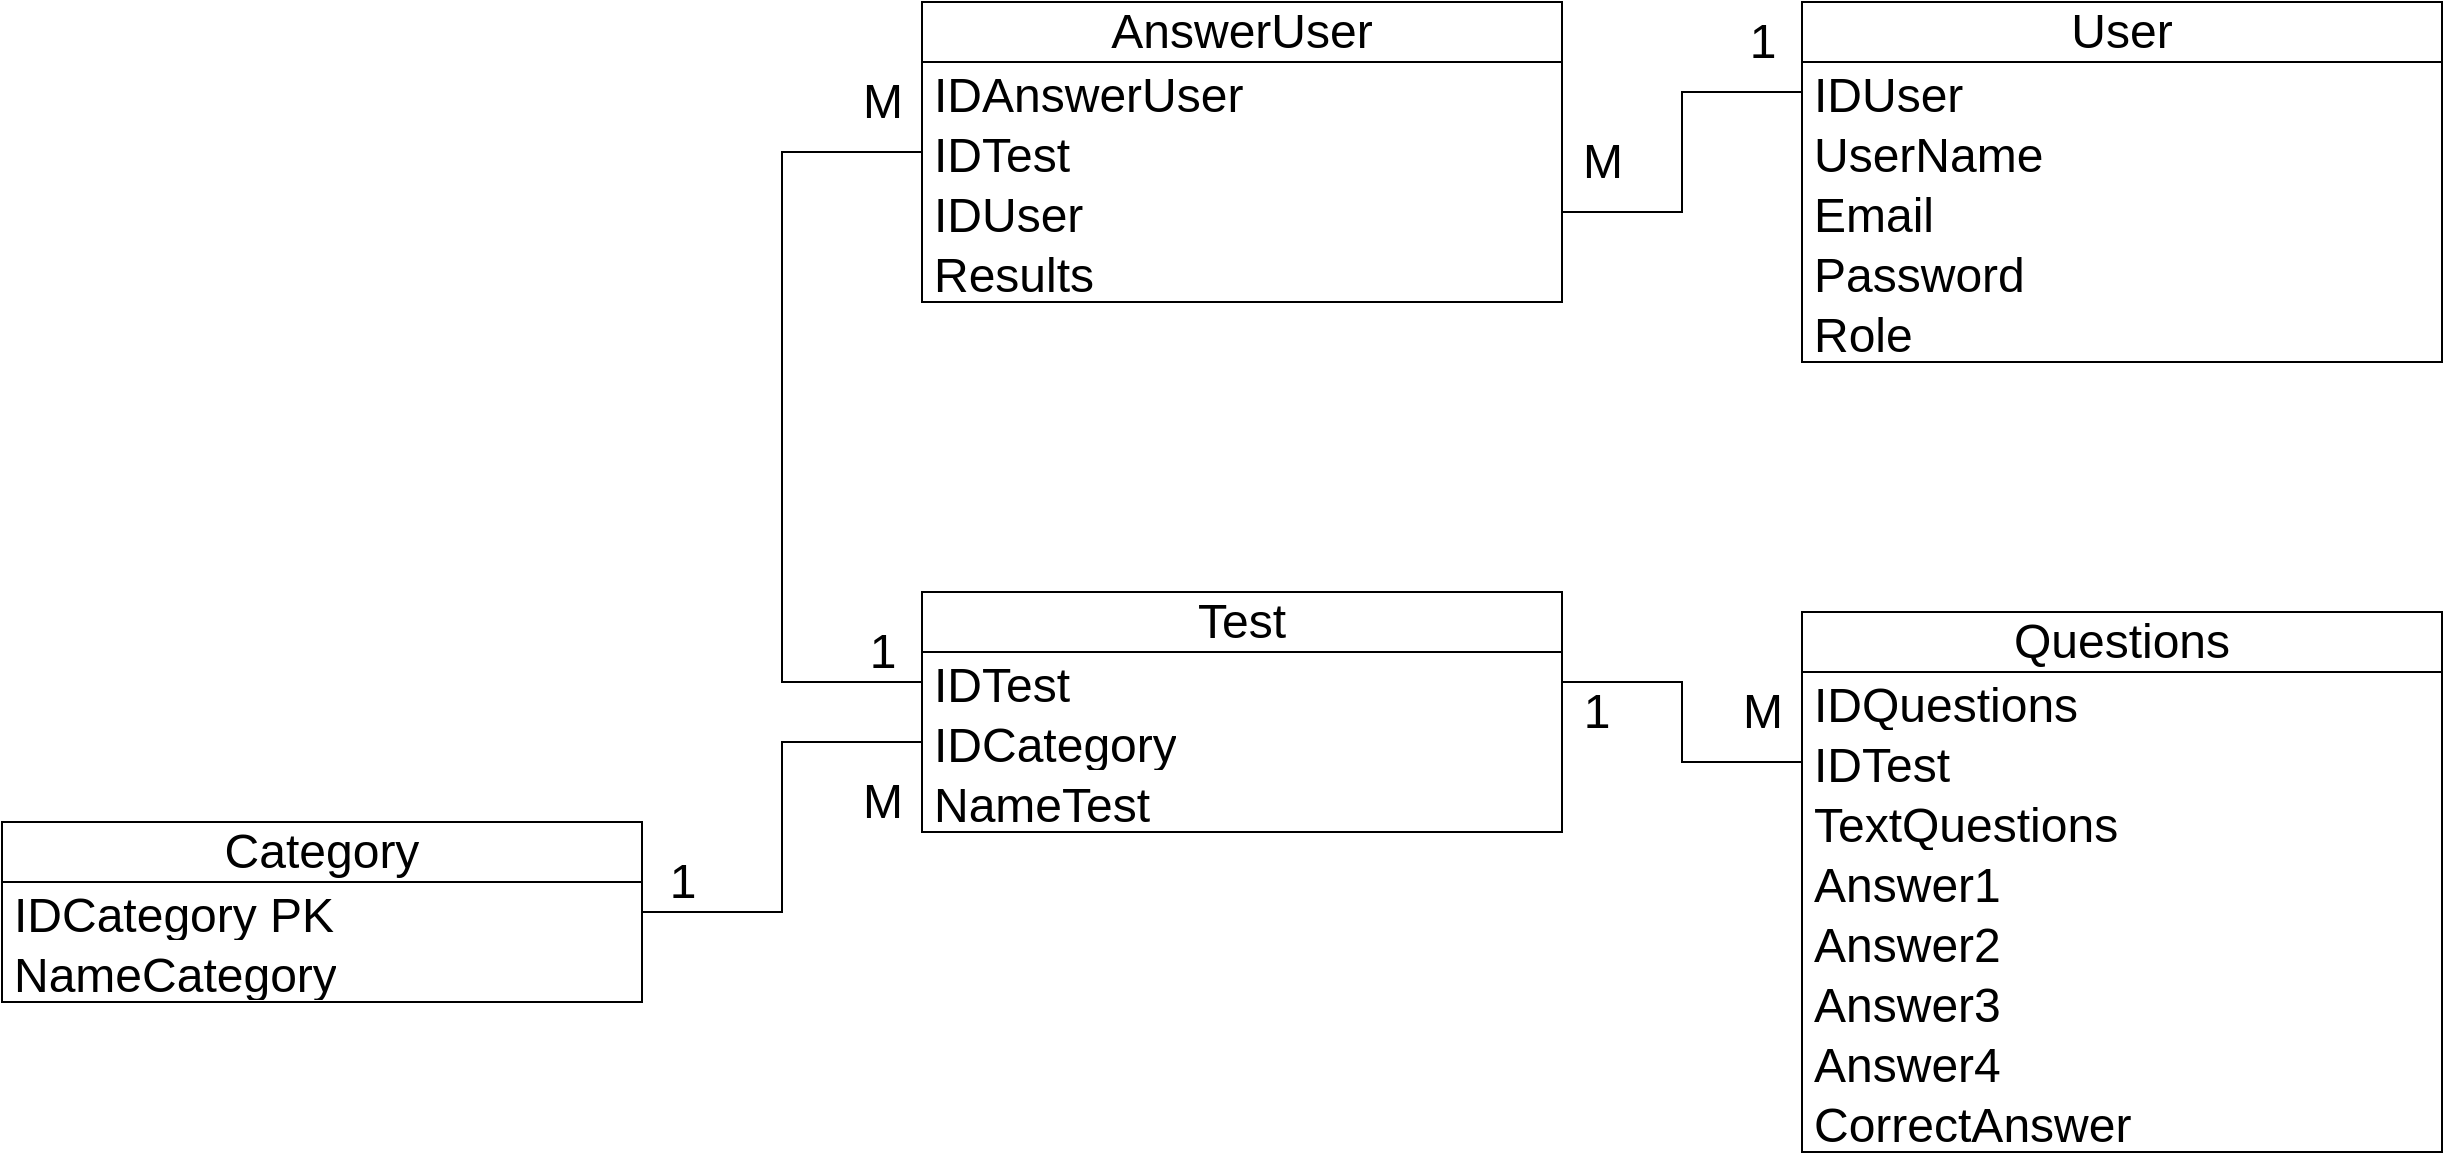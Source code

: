 <mxfile version="24.2.2" type="device">
  <diagram name="Страница — 1" id="2TLT3igspG504nfA_U7a">
    <mxGraphModel dx="1980" dy="1133" grid="1" gridSize="10" guides="1" tooltips="1" connect="1" arrows="1" fold="1" page="1" pageScale="1" pageWidth="1654" pageHeight="1169" math="0" shadow="0">
      <root>
        <mxCell id="0" />
        <mxCell id="1" parent="0" />
        <mxCell id="eT9AR6fg4jU8tuF0yp7n-3" value="&lt;span style=&quot;font-family: Arial, Helvetica, &amp;quot;Arial Unicode MS&amp;quot;, sans-serif; font-size: 24px; text-align: start; white-space-collapse: preserve; background-color: rgba(255, 255, 255, 0.05);&quot;&gt;Сategory&lt;/span&gt;" style="swimlane;fontStyle=0;childLayout=stackLayout;horizontal=1;startSize=30;horizontalStack=0;resizeParent=1;resizeParentMax=0;resizeLast=0;collapsible=1;marginBottom=0;whiteSpace=wrap;html=1;fontSize=24;" vertex="1" parent="1">
          <mxGeometry x="50" y="420" width="320" height="90" as="geometry">
            <mxRectangle x="330" y="465" width="140" height="40" as="alternateBounds" />
          </mxGeometry>
        </mxCell>
        <mxCell id="eT9AR6fg4jU8tuF0yp7n-4" value="&lt;span style=&quot;font-family: Arial, Helvetica, &amp;quot;Arial Unicode MS&amp;quot;, sans-serif; font-size: 24px; white-space-collapse: preserve; background-color: rgba(255, 255, 255, 0.05);&quot;&gt;IDСategory PK  &lt;/span&gt;" style="text;strokeColor=none;fillColor=none;align=left;verticalAlign=middle;spacingLeft=4;spacingRight=4;overflow=hidden;points=[[0,0.5],[1,0.5]];portConstraint=eastwest;rotatable=0;whiteSpace=wrap;html=1;fontSize=24;" vertex="1" parent="eT9AR6fg4jU8tuF0yp7n-3">
          <mxGeometry y="30" width="320" height="30" as="geometry" />
        </mxCell>
        <mxCell id="eT9AR6fg4jU8tuF0yp7n-5" value="&lt;span style=&quot;font-family: Arial, Helvetica, &amp;quot;Arial Unicode MS&amp;quot;, sans-serif; font-size: 24px; white-space-collapse: preserve; background-color: rgba(255, 255, 255, 0.05);&quot;&gt;NameСategory&lt;/span&gt;" style="text;strokeColor=none;fillColor=none;align=left;verticalAlign=middle;spacingLeft=4;spacingRight=4;overflow=hidden;points=[[0,0.5],[1,0.5]];portConstraint=eastwest;rotatable=0;whiteSpace=wrap;html=1;fontSize=24;" vertex="1" parent="eT9AR6fg4jU8tuF0yp7n-3">
          <mxGeometry y="60" width="320" height="30" as="geometry" />
        </mxCell>
        <mxCell id="eT9AR6fg4jU8tuF0yp7n-7" value="Test" style="swimlane;fontStyle=0;childLayout=stackLayout;horizontal=1;startSize=30;horizontalStack=0;resizeParent=1;resizeParentMax=0;resizeLast=0;collapsible=1;marginBottom=0;whiteSpace=wrap;html=1;fontSize=24;" vertex="1" parent="1">
          <mxGeometry x="510" y="305" width="320" height="120" as="geometry" />
        </mxCell>
        <mxCell id="eT9AR6fg4jU8tuF0yp7n-8" value="&lt;font style=&quot;font-size: 24px;&quot;&gt;ID&lt;span style=&quot;text-align: center; font-size: 24px;&quot;&gt;Test&lt;/span&gt;&lt;/font&gt;" style="text;strokeColor=none;fillColor=none;align=left;verticalAlign=middle;spacingLeft=4;spacingRight=4;overflow=hidden;points=[[0,0.5],[1,0.5]];portConstraint=eastwest;rotatable=0;whiteSpace=wrap;html=1;fontSize=24;" vertex="1" parent="eT9AR6fg4jU8tuF0yp7n-7">
          <mxGeometry y="30" width="320" height="30" as="geometry" />
        </mxCell>
        <mxCell id="eT9AR6fg4jU8tuF0yp7n-11" value="&lt;span style=&quot;font-family: Arial, Helvetica, &amp;quot;Arial Unicode MS&amp;quot;, sans-serif; font-size: 24px; white-space-collapse: preserve; background-color: rgba(255, 255, 255, 0.05);&quot;&gt;IDСategory&lt;/span&gt;" style="text;strokeColor=none;fillColor=none;align=left;verticalAlign=middle;spacingLeft=4;spacingRight=4;overflow=hidden;points=[[0,0.5],[1,0.5]];portConstraint=eastwest;rotatable=0;whiteSpace=wrap;html=1;fontSize=24;" vertex="1" parent="eT9AR6fg4jU8tuF0yp7n-7">
          <mxGeometry y="60" width="320" height="30" as="geometry" />
        </mxCell>
        <mxCell id="eT9AR6fg4jU8tuF0yp7n-10" value="&lt;span style=&quot;font-family: Arial, Helvetica, &amp;quot;Arial Unicode MS&amp;quot;, sans-serif; font-size: 24px; white-space-collapse: preserve; background-color: rgba(255, 255, 255, 0.05);&quot;&gt;NameTest&lt;/span&gt;" style="text;strokeColor=none;fillColor=none;align=left;verticalAlign=middle;spacingLeft=4;spacingRight=4;overflow=hidden;points=[[0,0.5],[1,0.5]];portConstraint=eastwest;rotatable=0;whiteSpace=wrap;html=1;fontSize=24;" vertex="1" parent="eT9AR6fg4jU8tuF0yp7n-7">
          <mxGeometry y="90" width="320" height="30" as="geometry" />
        </mxCell>
        <mxCell id="eT9AR6fg4jU8tuF0yp7n-12" value="&lt;span style=&quot;font-family: Arial, Helvetica, &amp;quot;Arial Unicode MS&amp;quot;, sans-serif; font-size: 24px; text-align: start; white-space-collapse: preserve; background-color: rgba(255, 255, 255, 0.05);&quot;&gt;Questions&lt;/span&gt;" style="swimlane;fontStyle=0;childLayout=stackLayout;horizontal=1;startSize=30;horizontalStack=0;resizeParent=1;resizeParentMax=0;resizeLast=0;collapsible=1;marginBottom=0;whiteSpace=wrap;html=1;fontSize=24;" vertex="1" parent="1">
          <mxGeometry x="950" y="315" width="320" height="270" as="geometry" />
        </mxCell>
        <mxCell id="eT9AR6fg4jU8tuF0yp7n-14" value="ID&lt;span style=&quot;font-family: Arial, Helvetica, &amp;quot;Arial Unicode MS&amp;quot;, sans-serif; font-size: 24px; white-space-collapse: preserve; background-color: rgba(255, 255, 255, 0.05);&quot;&gt;Questions&lt;/span&gt;" style="text;strokeColor=none;fillColor=none;align=left;verticalAlign=middle;spacingLeft=4;spacingRight=4;overflow=hidden;points=[[0,0.5],[1,0.5]];portConstraint=eastwest;rotatable=0;whiteSpace=wrap;html=1;fontSize=24;" vertex="1" parent="eT9AR6fg4jU8tuF0yp7n-12">
          <mxGeometry y="30" width="320" height="30" as="geometry" />
        </mxCell>
        <mxCell id="eT9AR6fg4jU8tuF0yp7n-15" value="&lt;span style=&quot;font-size: 24px;&quot;&gt;ID&lt;/span&gt;&lt;span style=&quot;border-color: var(--border-color); font-size: 24px; text-align: center;&quot;&gt;Test&lt;/span&gt;" style="text;strokeColor=none;fillColor=none;align=left;verticalAlign=middle;spacingLeft=4;spacingRight=4;overflow=hidden;points=[[0,0.5],[1,0.5]];portConstraint=eastwest;rotatable=0;whiteSpace=wrap;html=1;fontSize=24;" vertex="1" parent="eT9AR6fg4jU8tuF0yp7n-12">
          <mxGeometry y="60" width="320" height="30" as="geometry" />
        </mxCell>
        <mxCell id="eT9AR6fg4jU8tuF0yp7n-19" value="Text&lt;span style=&quot;font-family: Arial, Helvetica, &amp;quot;Arial Unicode MS&amp;quot;, sans-serif; font-size: 24px; white-space-collapse: preserve; background-color: rgba(255, 255, 255, 0.05);&quot;&gt;Questions&lt;/span&gt;" style="text;strokeColor=none;fillColor=none;align=left;verticalAlign=middle;spacingLeft=4;spacingRight=4;overflow=hidden;points=[[0,0.5],[1,0.5]];portConstraint=eastwest;rotatable=0;whiteSpace=wrap;html=1;fontSize=24;" vertex="1" parent="eT9AR6fg4jU8tuF0yp7n-12">
          <mxGeometry y="90" width="320" height="30" as="geometry" />
        </mxCell>
        <mxCell id="eT9AR6fg4jU8tuF0yp7n-18" value="&lt;span style=&quot;font-family: Arial, Helvetica, &amp;quot;Arial Unicode MS&amp;quot;, sans-serif; font-size: 24px; white-space-collapse: preserve; background-color: rgba(255, 255, 255, 0.05);&quot;&gt;Answer1&lt;/span&gt;" style="text;strokeColor=none;fillColor=none;align=left;verticalAlign=middle;spacingLeft=4;spacingRight=4;overflow=hidden;points=[[0,0.5],[1,0.5]];portConstraint=eastwest;rotatable=0;whiteSpace=wrap;html=1;fontSize=24;" vertex="1" parent="eT9AR6fg4jU8tuF0yp7n-12">
          <mxGeometry y="120" width="320" height="30" as="geometry" />
        </mxCell>
        <mxCell id="eT9AR6fg4jU8tuF0yp7n-17" value="&lt;span style=&quot;font-family: Arial, Helvetica, &amp;quot;Arial Unicode MS&amp;quot;, sans-serif; font-size: 24px; white-space-collapse: preserve; background-color: rgba(255, 255, 255, 0.05);&quot;&gt;Answer2&lt;/span&gt;" style="text;strokeColor=none;fillColor=none;align=left;verticalAlign=middle;spacingLeft=4;spacingRight=4;overflow=hidden;points=[[0,0.5],[1,0.5]];portConstraint=eastwest;rotatable=0;whiteSpace=wrap;html=1;fontSize=24;" vertex="1" parent="eT9AR6fg4jU8tuF0yp7n-12">
          <mxGeometry y="150" width="320" height="30" as="geometry" />
        </mxCell>
        <mxCell id="eT9AR6fg4jU8tuF0yp7n-21" value="&lt;span style=&quot;font-family: Arial, Helvetica, &amp;quot;Arial Unicode MS&amp;quot;, sans-serif; font-size: 24px; white-space-collapse: preserve; background-color: rgba(255, 255, 255, 0.05);&quot;&gt;Answer3&lt;/span&gt;" style="text;strokeColor=none;fillColor=none;align=left;verticalAlign=middle;spacingLeft=4;spacingRight=4;overflow=hidden;points=[[0,0.5],[1,0.5]];portConstraint=eastwest;rotatable=0;whiteSpace=wrap;html=1;fontSize=24;" vertex="1" parent="eT9AR6fg4jU8tuF0yp7n-12">
          <mxGeometry y="180" width="320" height="30" as="geometry" />
        </mxCell>
        <mxCell id="eT9AR6fg4jU8tuF0yp7n-16" value="&lt;span style=&quot;font-family: Arial, Helvetica, &amp;quot;Arial Unicode MS&amp;quot;, sans-serif; white-space-collapse: preserve; background-color: rgba(255, 255, 255, 0.05);&quot;&gt;Answer4&lt;/span&gt;" style="text;strokeColor=none;fillColor=none;align=left;verticalAlign=middle;spacingLeft=4;spacingRight=4;overflow=hidden;points=[[0,0.5],[1,0.5]];portConstraint=eastwest;rotatable=0;whiteSpace=wrap;html=1;fontSize=24;" vertex="1" parent="eT9AR6fg4jU8tuF0yp7n-12">
          <mxGeometry y="210" width="320" height="30" as="geometry" />
        </mxCell>
        <mxCell id="eT9AR6fg4jU8tuF0yp7n-61" value="&lt;span style=&quot;background-color: rgba(255, 255, 255, 0.05);&quot;&gt;&lt;font face=&quot;Arial, Helvetica, Arial Unicode MS, sans-serif&quot;&gt;&lt;span style=&quot;white-space-collapse: preserve;&quot;&gt;CorrectAnswer&lt;/span&gt;&lt;/font&gt;&lt;/span&gt;" style="text;strokeColor=none;fillColor=none;align=left;verticalAlign=middle;spacingLeft=4;spacingRight=4;overflow=hidden;points=[[0,0.5],[1,0.5]];portConstraint=eastwest;rotatable=0;whiteSpace=wrap;html=1;fontSize=24;" vertex="1" parent="eT9AR6fg4jU8tuF0yp7n-12">
          <mxGeometry y="240" width="320" height="30" as="geometry" />
        </mxCell>
        <mxCell id="eT9AR6fg4jU8tuF0yp7n-22" value="&lt;span style=&quot;font-family: Arial, Helvetica, &amp;quot;Arial Unicode MS&amp;quot;, sans-serif; font-size: 24px; text-align: left; white-space-collapse: preserve; background-color: rgba(255, 255, 255, 0.05);&quot;&gt;AnswerUser&lt;/span&gt;" style="swimlane;fontStyle=0;childLayout=stackLayout;horizontal=1;startSize=30;horizontalStack=0;resizeParent=1;resizeParentMax=0;resizeLast=0;collapsible=1;marginBottom=0;whiteSpace=wrap;html=1;fontSize=24;" vertex="1" parent="1">
          <mxGeometry x="510" y="10" width="320" height="150" as="geometry" />
        </mxCell>
        <mxCell id="eT9AR6fg4jU8tuF0yp7n-23" value="&lt;span style=&quot;font-family: Arial, Helvetica, &amp;quot;Arial Unicode MS&amp;quot;, sans-serif; font-size: 24px; white-space-collapse: preserve; background-color: rgba(255, 255, 255, 0.05);&quot;&gt;IDAnswerUser&lt;/span&gt;" style="text;strokeColor=none;fillColor=none;align=left;verticalAlign=middle;spacingLeft=4;spacingRight=4;overflow=hidden;points=[[0,0.5],[1,0.5]];portConstraint=eastwest;rotatable=0;whiteSpace=wrap;html=1;fontSize=24;" vertex="1" parent="eT9AR6fg4jU8tuF0yp7n-22">
          <mxGeometry y="30" width="320" height="30" as="geometry" />
        </mxCell>
        <mxCell id="eT9AR6fg4jU8tuF0yp7n-65" value="&lt;span style=&quot;font-family: Arial, Helvetica, &amp;quot;Arial Unicode MS&amp;quot;, sans-serif; font-size: 24px; white-space-collapse: preserve; background-color: rgba(255, 255, 255, 0.05);&quot;&gt;IDTest&lt;/span&gt;" style="text;strokeColor=none;fillColor=none;align=left;verticalAlign=middle;spacingLeft=4;spacingRight=4;overflow=hidden;points=[[0,0.5],[1,0.5]];portConstraint=eastwest;rotatable=0;whiteSpace=wrap;html=1;fontSize=24;" vertex="1" parent="eT9AR6fg4jU8tuF0yp7n-22">
          <mxGeometry y="60" width="320" height="30" as="geometry" />
        </mxCell>
        <mxCell id="eT9AR6fg4jU8tuF0yp7n-24" value="&lt;div style=&quot;text-align: center; font-size: 24px;&quot;&gt;&lt;span style=&quot;font-size: 24px; background-color: initial;&quot;&gt;IDUser&lt;/span&gt;&lt;/div&gt;" style="text;strokeColor=none;fillColor=none;align=left;verticalAlign=middle;spacingLeft=4;spacingRight=4;overflow=hidden;points=[[0,0.5],[1,0.5]];portConstraint=eastwest;rotatable=0;whiteSpace=wrap;html=1;fontSize=24;" vertex="1" parent="eT9AR6fg4jU8tuF0yp7n-22">
          <mxGeometry y="90" width="320" height="30" as="geometry" />
        </mxCell>
        <mxCell id="eT9AR6fg4jU8tuF0yp7n-25" value="Results" style="text;strokeColor=none;fillColor=none;align=left;verticalAlign=middle;spacingLeft=4;spacingRight=4;overflow=hidden;points=[[0,0.5],[1,0.5]];portConstraint=eastwest;rotatable=0;whiteSpace=wrap;html=1;fontSize=24;" vertex="1" parent="eT9AR6fg4jU8tuF0yp7n-22">
          <mxGeometry y="120" width="320" height="30" as="geometry" />
        </mxCell>
        <mxCell id="eT9AR6fg4jU8tuF0yp7n-31" value="&lt;span style=&quot;font-family: Arial, Helvetica, &amp;quot;Arial Unicode MS&amp;quot;, sans-serif; font-size: 24px; text-align: left; white-space-collapse: preserve; background-color: rgba(255, 255, 255, 0.05);&quot;&gt;User&lt;/span&gt;" style="swimlane;fontStyle=0;childLayout=stackLayout;horizontal=1;startSize=30;horizontalStack=0;resizeParent=1;resizeParentMax=0;resizeLast=0;collapsible=1;marginBottom=0;whiteSpace=wrap;html=1;fontSize=24;" vertex="1" parent="1">
          <mxGeometry x="950" y="10" width="320" height="180" as="geometry" />
        </mxCell>
        <mxCell id="eT9AR6fg4jU8tuF0yp7n-32" value="&lt;span style=&quot;text-align: center;&quot;&gt;IDUser&lt;/span&gt;" style="text;strokeColor=none;fillColor=none;align=left;verticalAlign=middle;spacingLeft=4;spacingRight=4;overflow=hidden;points=[[0,0.5],[1,0.5]];portConstraint=eastwest;rotatable=0;whiteSpace=wrap;html=1;fontSize=24;" vertex="1" parent="eT9AR6fg4jU8tuF0yp7n-31">
          <mxGeometry y="30" width="320" height="30" as="geometry" />
        </mxCell>
        <mxCell id="eT9AR6fg4jU8tuF0yp7n-33" value="&lt;div style=&quot;text-align: center; font-size: 24px;&quot;&gt;&lt;span style=&quot;font-size: 24px; background-color: initial;&quot;&gt;UserName&lt;/span&gt;&lt;/div&gt;" style="text;strokeColor=none;fillColor=none;align=left;verticalAlign=middle;spacingLeft=4;spacingRight=4;overflow=hidden;points=[[0,0.5],[1,0.5]];portConstraint=eastwest;rotatable=0;whiteSpace=wrap;html=1;fontSize=24;" vertex="1" parent="eT9AR6fg4jU8tuF0yp7n-31">
          <mxGeometry y="60" width="320" height="30" as="geometry" />
        </mxCell>
        <mxCell id="eT9AR6fg4jU8tuF0yp7n-34" value="Email" style="text;strokeColor=none;fillColor=none;align=left;verticalAlign=middle;spacingLeft=4;spacingRight=4;overflow=hidden;points=[[0,0.5],[1,0.5]];portConstraint=eastwest;rotatable=0;whiteSpace=wrap;html=1;fontSize=24;" vertex="1" parent="eT9AR6fg4jU8tuF0yp7n-31">
          <mxGeometry y="90" width="320" height="30" as="geometry" />
        </mxCell>
        <mxCell id="eT9AR6fg4jU8tuF0yp7n-35" value="&lt;span style=&quot;font-family: Arial, Helvetica, &amp;quot;Arial Unicode MS&amp;quot;, sans-serif; font-size: 24px; white-space-collapse: preserve; background-color: rgba(255, 255, 255, 0.05);&quot;&gt;Password&lt;/span&gt;" style="text;strokeColor=none;fillColor=none;align=left;verticalAlign=middle;spacingLeft=4;spacingRight=4;overflow=hidden;points=[[0,0.5],[1,0.5]];portConstraint=eastwest;rotatable=0;whiteSpace=wrap;html=1;fontSize=24;" vertex="1" parent="eT9AR6fg4jU8tuF0yp7n-31">
          <mxGeometry y="120" width="320" height="30" as="geometry" />
        </mxCell>
        <mxCell id="eT9AR6fg4jU8tuF0yp7n-36" value="&lt;span style=&quot;font-family: Arial, Helvetica, &amp;quot;Arial Unicode MS&amp;quot;, sans-serif; font-size: 24px; white-space-collapse: preserve; background-color: rgba(255, 255, 255, 0.05);&quot;&gt;Role&lt;/span&gt;" style="text;strokeColor=none;fillColor=none;align=left;verticalAlign=middle;spacingLeft=4;spacingRight=4;overflow=hidden;points=[[0,0.5],[1,0.5]];portConstraint=eastwest;rotatable=0;whiteSpace=wrap;html=1;fontSize=24;" vertex="1" parent="eT9AR6fg4jU8tuF0yp7n-31">
          <mxGeometry y="150" width="320" height="30" as="geometry" />
        </mxCell>
        <mxCell id="eT9AR6fg4jU8tuF0yp7n-42" style="edgeStyle=orthogonalEdgeStyle;rounded=0;orthogonalLoop=1;jettySize=auto;html=1;exitX=1;exitY=0.5;exitDx=0;exitDy=0;entryX=0;entryY=0.5;entryDx=0;entryDy=0;endArrow=none;endFill=0;" edge="1" parent="1" source="eT9AR6fg4jU8tuF0yp7n-4" target="eT9AR6fg4jU8tuF0yp7n-11">
          <mxGeometry relative="1" as="geometry" />
        </mxCell>
        <mxCell id="eT9AR6fg4jU8tuF0yp7n-55" style="edgeStyle=orthogonalEdgeStyle;rounded=0;orthogonalLoop=1;jettySize=auto;html=1;exitX=1;exitY=0.5;exitDx=0;exitDy=0;entryX=0;entryY=0.5;entryDx=0;entryDy=0;endArrow=none;endFill=0;" edge="1" parent="1" source="eT9AR6fg4jU8tuF0yp7n-8" target="eT9AR6fg4jU8tuF0yp7n-15">
          <mxGeometry relative="1" as="geometry" />
        </mxCell>
        <mxCell id="eT9AR6fg4jU8tuF0yp7n-56" value="1" style="text;html=1;align=center;verticalAlign=middle;resizable=0;points=[];autosize=1;strokeColor=none;fillColor=none;fontSize=24;" vertex="1" parent="1">
          <mxGeometry x="370" y="430" width="40" height="40" as="geometry" />
        </mxCell>
        <mxCell id="eT9AR6fg4jU8tuF0yp7n-57" value="M" style="text;html=1;align=center;verticalAlign=middle;resizable=0;points=[];autosize=1;strokeColor=none;fillColor=none;fontSize=24;" vertex="1" parent="1">
          <mxGeometry x="470" y="390" width="40" height="40" as="geometry" />
        </mxCell>
        <mxCell id="eT9AR6fg4jU8tuF0yp7n-58" value="1" style="text;html=1;align=center;verticalAlign=middle;resizable=0;points=[];autosize=1;strokeColor=none;fillColor=none;fontSize=24;" vertex="1" parent="1">
          <mxGeometry x="827" y="345" width="40" height="40" as="geometry" />
        </mxCell>
        <mxCell id="eT9AR6fg4jU8tuF0yp7n-59" value="M" style="text;html=1;align=center;verticalAlign=middle;resizable=0;points=[];autosize=1;strokeColor=none;fillColor=none;fontSize=24;" vertex="1" parent="1">
          <mxGeometry x="910" y="345" width="40" height="40" as="geometry" />
        </mxCell>
        <mxCell id="eT9AR6fg4jU8tuF0yp7n-69" style="edgeStyle=orthogonalEdgeStyle;rounded=0;orthogonalLoop=1;jettySize=auto;html=1;exitX=0;exitY=0.5;exitDx=0;exitDy=0;entryX=1;entryY=0.5;entryDx=0;entryDy=0;endArrow=none;endFill=0;" edge="1" parent="1" source="eT9AR6fg4jU8tuF0yp7n-32" target="eT9AR6fg4jU8tuF0yp7n-24">
          <mxGeometry relative="1" as="geometry" />
        </mxCell>
        <mxCell id="eT9AR6fg4jU8tuF0yp7n-70" style="edgeStyle=orthogonalEdgeStyle;rounded=0;orthogonalLoop=1;jettySize=auto;html=1;exitX=0;exitY=0.5;exitDx=0;exitDy=0;entryX=0;entryY=0.5;entryDx=0;entryDy=0;endArrow=none;endFill=0;" edge="1" parent="1" source="eT9AR6fg4jU8tuF0yp7n-65" target="eT9AR6fg4jU8tuF0yp7n-8">
          <mxGeometry relative="1" as="geometry">
            <mxPoint x="480" y="360" as="targetPoint" />
            <Array as="points">
              <mxPoint x="440" y="85" />
              <mxPoint x="440" y="350" />
            </Array>
          </mxGeometry>
        </mxCell>
        <mxCell id="eT9AR6fg4jU8tuF0yp7n-72" value="M" style="text;html=1;align=center;verticalAlign=middle;resizable=0;points=[];autosize=1;strokeColor=none;fillColor=none;fontSize=24;" vertex="1" parent="1">
          <mxGeometry x="470" y="40" width="40" height="40" as="geometry" />
        </mxCell>
        <mxCell id="eT9AR6fg4jU8tuF0yp7n-73" value="1" style="text;html=1;align=center;verticalAlign=middle;resizable=0;points=[];autosize=1;strokeColor=none;fillColor=none;fontSize=24;" vertex="1" parent="1">
          <mxGeometry x="470" y="315" width="40" height="40" as="geometry" />
        </mxCell>
        <mxCell id="eT9AR6fg4jU8tuF0yp7n-74" value="M" style="text;html=1;align=center;verticalAlign=middle;resizable=0;points=[];autosize=1;strokeColor=none;fillColor=none;fontSize=24;" vertex="1" parent="1">
          <mxGeometry x="830" y="70" width="40" height="40" as="geometry" />
        </mxCell>
        <mxCell id="eT9AR6fg4jU8tuF0yp7n-75" value="1" style="text;html=1;align=center;verticalAlign=middle;resizable=0;points=[];autosize=1;strokeColor=none;fillColor=none;fontSize=24;" vertex="1" parent="1">
          <mxGeometry x="910" y="10" width="40" height="40" as="geometry" />
        </mxCell>
      </root>
    </mxGraphModel>
  </diagram>
</mxfile>
